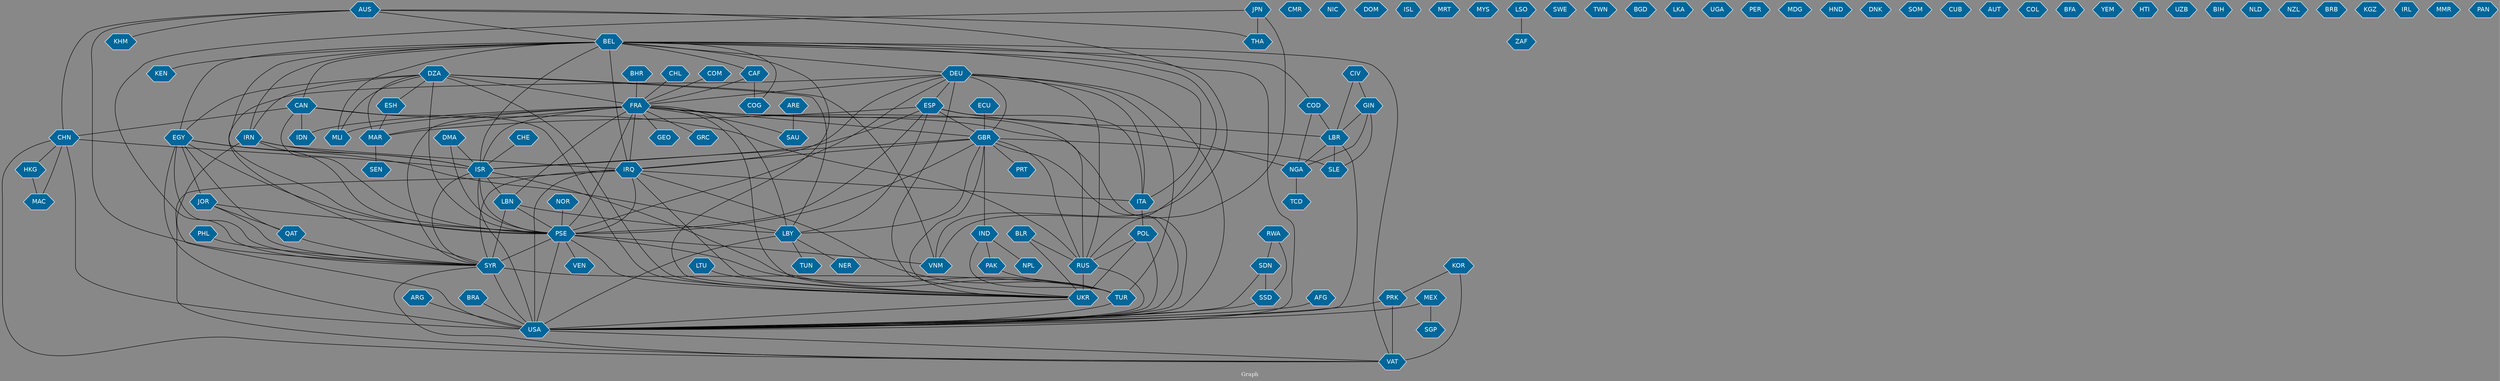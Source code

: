 // Countries together in item graph
graph {
	graph [bgcolor="#888888" fontcolor=white fontsize=12 label="Graph" outputorder=edgesfirst overlap=prism]
	node [color=white fillcolor="#006699" fontcolor=white fontname=Helvetica shape=hexagon style=filled]
	edge [arrowhead=open color=black fontcolor=white fontname=Courier fontsize=12]
		CHN [label=CHN]
		DEU [label=DEU]
		AUS [label=AUS]
		GBR [label=GBR]
		EGY [label=EGY]
		PSE [label=PSE]
		IND [label=IND]
		ITA [label=ITA]
		CMR [label=CMR]
		MAR [label=MAR]
		MEX [label=MEX]
		USA [label=USA]
		FRA [label=FRA]
		UKR [label=UKR]
		NOR [label=NOR]
		RUS [label=RUS]
		ISR [label=ISR]
		IRQ [label=IRQ]
		VAT [label=VAT]
		DZA [label=DZA]
		BLR [label=BLR]
		KOR [label=KOR]
		TUN [label=TUN]
		PAK [label=PAK]
		CHL [label=CHL]
		AFG [label=AFG]
		BEL [label=BEL]
		NIC [label=NIC]
		DOM [label=DOM]
		SYR [label=SYR]
		IRN [label=IRN]
		LBR [label=LBR]
		ARG [label=ARG]
		SSD [label=SSD]
		SDN [label=SDN]
		KEN [label=KEN]
		LBY [label=LBY]
		ESH [label=ESH]
		ISL [label=ISL]
		ESP [label=ESP]
		MRT [label=MRT]
		BRA [label=BRA]
		JPN [label=JPN]
		MLI [label=MLI]
		MYS [label=MYS]
		ZAF [label=ZAF]
		NGA [label=NGA]
		QAT [label=QAT]
		TUR [label=TUR]
		PRK [label=PRK]
		ECU [label=ECU]
		COM [label=COM]
		SAU [label=SAU]
		COD [label=COD]
		SWE [label=SWE]
		THA [label=THA]
		GIN [label=GIN]
		TWN [label=TWN]
		BGD [label=BGD]
		VEN [label=VEN]
		GRC [label=GRC]
		LBN [label=LBN]
		LKA [label=LKA]
		CHE [label=CHE]
		UGA [label=UGA]
		PER [label=PER]
		COG [label=COG]
		MDG [label=MDG]
		POL [label=POL]
		CAN [label=CAN]
		SLE [label=SLE]
		IDN [label=IDN]
		CIV [label=CIV]
		HND [label=HND]
		CAF [label=CAF]
		LTU [label=LTU]
		ARE [label=ARE]
		DNK [label=DNK]
		JOR [label=JOR]
		VNM [label=VNM]
		DMA [label=DMA]
		SOM [label=SOM]
		CUB [label=CUB]
		BHR [label=BHR]
		PHL [label=PHL]
		AUT [label=AUT]
		SEN [label=SEN]
		COL [label=COL]
		SGP [label=SGP]
		PRT [label=PRT]
		GEO [label=GEO]
		BFA [label=BFA]
		LSO [label=LSO]
		TCD [label=TCD]
		NER [label=NER]
		YEM [label=YEM]
		HTI [label=HTI]
		UZB [label=UZB]
		BIH [label=BIH]
		NLD [label=NLD]
		NZL [label=NZL]
		KHM [label=KHM]
		HKG [label=HKG]
		BRB [label=BRB]
		KGZ [label=KGZ]
		IRL [label=IRL]
		RWA [label=RWA]
		MMR [label=MMR]
		NPL [label=NPL]
		MAC [label=MAC]
		PAN [label=PAN]
			FRA -- IDN [weight=5]
			DEU -- ITA [weight=1]
			ESP -- PSE [weight=1]
			SYR -- TUR [weight=1]
			CHN -- MAC [weight=1]
			SYR -- VAT [weight=2]
			BEL -- COD [weight=1]
			CIV -- LBR [weight=1]
			CAF -- FRA [weight=3]
			AUS -- SYR [weight=2]
			ARG -- USA [weight=6]
			AUS -- THA [weight=2]
			CHN -- ISR [weight=1]
			CAF -- COG [weight=1]
			LBY -- TUN [weight=1]
			DEU -- PSE [weight=3]
			DMA -- PSE [weight=1]
			FRA -- MAR [weight=2]
			JOR -- SYR [weight=1]
			BEL -- COG [weight=1]
			ESH -- MAR [weight=4]
			DEU -- GBR [weight=3]
			GBR -- PRT [weight=1]
			AFG -- USA [weight=11]
			BRA -- USA [weight=1]
			CAN -- RUS [weight=1]
			CAN -- PSE [weight=2]
			GIN -- NGA [weight=1]
			GBR -- LBY [weight=1]
			IRN -- ISR [weight=5]
			LBR -- USA [weight=3]
			LBY -- USA [weight=2]
			GBR -- PSE [weight=7]
			USA -- VAT [weight=2]
			BEL -- PSE [weight=6]
			SDN -- SSD [weight=19]
			TUR -- USA [weight=1]
			FRA -- MLI [weight=3]
			PRK -- USA [weight=2]
			COM -- FRA [weight=1]
			DEU -- ESP [weight=1]
			DZA -- VNM [weight=1]
			BEL -- DEU [weight=1]
			ISR -- LBN [weight=1]
			AUS -- KHM [weight=1]
			IND -- TUR [weight=1]
			BEL -- ISR [weight=3]
			PSE -- VEN [weight=1]
			FRA -- GEO [weight=1]
			KOR -- PRK [weight=3]
			BEL -- USA [weight=2]
			BEL -- MLI [weight=1]
			DEU -- RUS [weight=13]
			BEL -- KEN [weight=2]
			ESP -- LBR [weight=1]
			BEL -- CAN [weight=1]
			COD -- LBR [weight=1]
			JPN -- THA [weight=1]
			BEL -- EGY [weight=1]
			EGY -- PSE [weight=25]
			DZA -- ESH [weight=1]
			EGY -- ISR [weight=18]
			BLR -- RUS [weight=2]
			FRA -- LBY [weight=1]
			GBR -- IND [weight=1]
			ISR -- TUR [weight=1]
			GBR -- ISR [weight=4]
			KOR -- VAT [weight=13]
			LBY -- NER [weight=1]
			DZA -- MAR [weight=1]
			DZA -- FRA [weight=5]
			CAN -- CHN [weight=1]
			CHE -- ISR [weight=2]
			BLR -- UKR [weight=3]
			GBR -- SLE [weight=1]
			DZA -- PSE [weight=1]
			CHL -- FRA [weight=2]
			FRA -- SAU [weight=3]
			GIN -- SLE [weight=1]
			LBN -- SYR [weight=11]
			UKR -- USA [weight=14]
			PSE -- USA [weight=14]
			IRQ -- SYR [weight=10]
			ISR -- USA [weight=11]
			ECU -- GBR [weight=7]
			DEU -- USA [weight=5]
			SDN -- USA [weight=1]
			GBR -- RUS [weight=4]
			FRA -- GRC [weight=1]
			IRN -- PSE [weight=4]
			DZA -- MLI [weight=3]
			POL -- USA [weight=2]
			GBR -- IRQ [weight=4]
			DEU -- SYR [weight=1]
			DZA -- EGY [weight=1]
			FRA -- USA [weight=5]
			DEU -- FRA [weight=10]
			ISR -- PSE [weight=260]
			MEX -- SGP [weight=1]
			IND -- PAK [weight=1]
			FRA -- GBR [weight=6]
			BEL -- VAT [weight=1]
			ARE -- SAU [weight=1]
			IRN -- IRQ [weight=3]
			CAN -- IDN [weight=1]
			EGY -- JOR [weight=1]
			ESP -- ITA [weight=1]
			IRQ -- UKR [weight=4]
			NOR -- PSE [weight=1]
			BEL -- ITA [weight=2]
			COD -- NGA [weight=1]
			LTU -- UKR [weight=1]
			PHL -- SYR [weight=1]
			DEU -- IRQ [weight=2]
			DZA -- LBY [weight=1]
			FRA -- SYR [weight=5]
			MEX -- USA [weight=2]
			ITA -- POL [weight=1]
			IRQ -- PSE [weight=6]
			LSO -- ZAF [weight=1]
			SSD -- USA [weight=1]
			PSE -- VNM [weight=1]
			RUS -- UKR [weight=203]
			PAK -- TUR [weight=1]
			LBR -- SLE [weight=1]
			EGY -- QAT [weight=1]
			FRA -- RUS [weight=8]
			IRN -- USA [weight=2]
			FRA -- PSE [weight=18]
			LBN -- LBY [weight=1]
			CHN -- USA [weight=4]
			ESP -- GBR [weight=2]
			RWA -- SSD [weight=1]
			POL -- RUS [weight=4]
			FRA -- LBN [weight=2]
			EGY -- LBY [weight=11]
			DZA -- UKR [weight=1]
			NGA -- TCD [weight=1]
			GBR -- USA [weight=4]
			BEL -- UKR [weight=4]
			BEL -- IRN [weight=1]
			JOR -- PSE [weight=2]
			GIN -- LBR [weight=2]
			EGY -- SYR [weight=1]
			LBR -- NGA [weight=1]
			DZA -- IRN [weight=1]
			MAR -- SEN [weight=2]
			SYR -- USA [weight=45]
			DEU -- UKR [weight=27]
			EGY -- USA [weight=1]
			PSE -- TUR [weight=1]
			AUS -- BEL [weight=1]
			ISR -- SYR [weight=2]
			IRQ -- USA [weight=86]
			CAN -- UKR [weight=1]
			ESP -- ISR [weight=3]
			CIV -- GIN [weight=1]
			HKG -- MAC [weight=1]
			FRA -- IRQ [weight=49]
			ESP -- LBY [weight=1]
			QAT -- SYR [weight=1]
			JOR -- QAT [weight=1]
			JPN -- SYR [weight=1]
			BHR -- FRA [weight=2]
			PSE -- SYR [weight=3]
			DEU -- TUR [weight=3]
			GBR -- UKR [weight=2]
			BEL -- IRQ [weight=10]
			IRQ -- ITA [weight=1]
			RWA -- SDN [weight=1]
			RUS -- USA [weight=23]
			LBN -- PSE [weight=2]
			CHN -- VAT [weight=2]
			BEL -- RUS [weight=2]
			DMA -- ISR [weight=1]
			FRA -- NGA [weight=2]
			ESP -- MAR [weight=2]
			POL -- UKR [weight=1]
			PSE -- UKR [weight=4]
			BEL -- CAF [weight=1]
			FRA -- ISR [weight=4]
			PRK -- VAT [weight=5]
			AUS -- CHN [weight=1]
			IRQ -- TUR [weight=3]
			FRA -- UKR [weight=6]
			JPN -- VNM [weight=1]
			IRQ -- VAT [weight=5]
			IND -- NPL [weight=1]
			CHN -- HKG [weight=2]
			AUS -- VNM [weight=1]
}